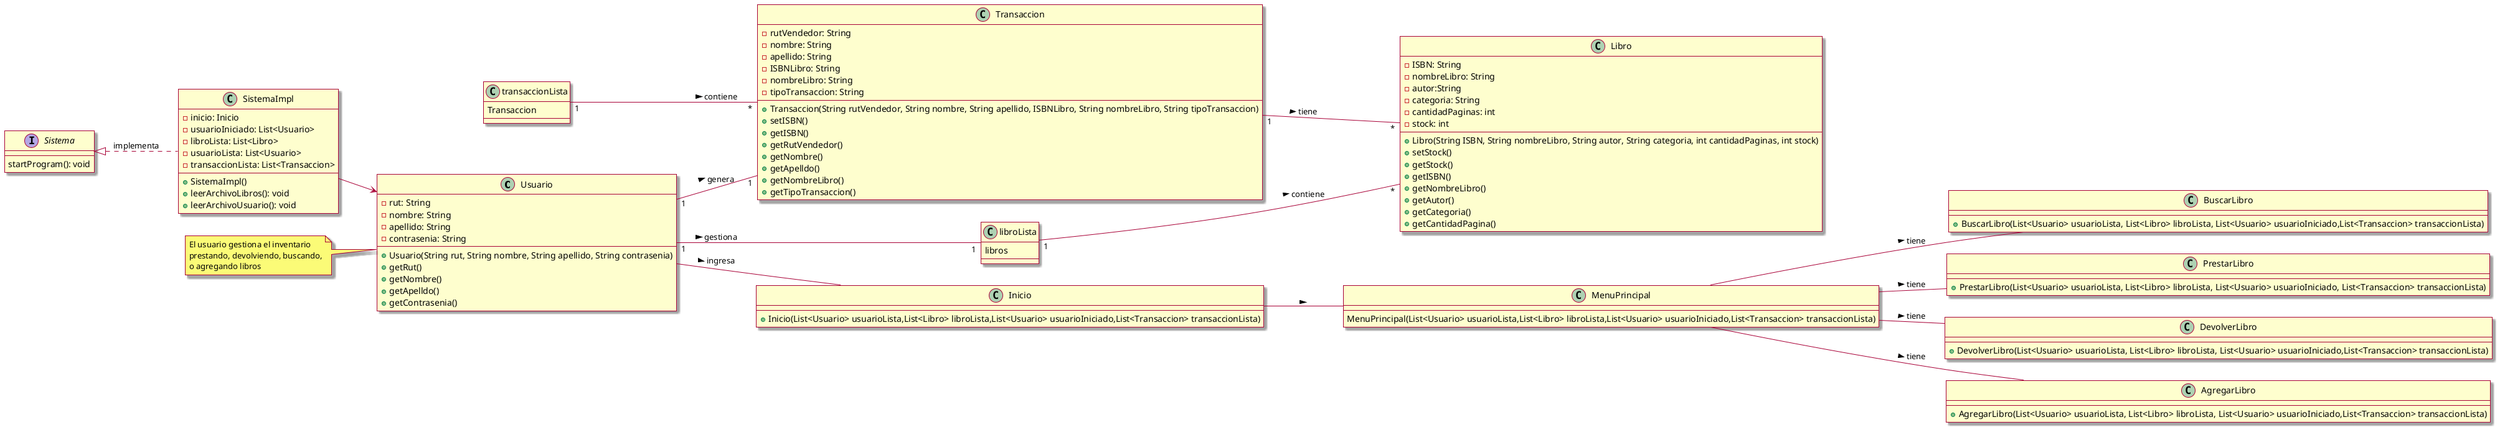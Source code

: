 @startuml
left to right direction
skin rose

class Usuario {
-rut: String
-nombre: String
-apellido: String
-contrasenia: String

+Usuario(String rut, String nombre, String apellido, String contrasenia)
+getRut()
+getNombre()
+getApelldo()
+getContrasenia()
}

class Libro {
-ISBN: String
-nombreLibro: String
-autor:String
-categoria: String
-cantidadPaginas: int
-stock: int

+Libro(String ISBN, String nombreLibro, String autor, String categoria, int cantidadPaginas, int stock)
+setStock()
+getStock()
+getISBN()
+getNombreLibro()
+getAutor()
+getCategoria()
+getCantidadPagina()
}

class Transaccion {
-rutVendedor: String
-nombre: String
-apellido: String
-ISBNLibro: String
-nombreLibro: String
-tipoTransaccion: String

+Transaccion(String rutVendedor, String nombre, String apellido, ISBNLibro, String nombreLibro, String tipoTransaccion)
+setISBN()
+getISBN()
+getRutVendedor()
+getNombre()
+getApelldo()
+getNombreLibro()
+getTipoTransaccion()
}

class transaccionLista {
Transaccion
}

class libroLista {
libros
}


class Inicio {
+Inicio(List<Usuario> usuarioLista,List<Libro> libroLista,List<Usuario> usuarioIniciado,List<Transaccion> transaccionLista)
}

class MenuPrincipal {
MenuPrincipal(List<Usuario> usuarioLista,List<Libro> libroLista,List<Usuario> usuarioIniciado,List<Transaccion> transaccionLista)
}

class BuscarLibro {
+BuscarLibro(List<Usuario> usuarioLista, List<Libro> libroLista, List<Usuario> usuarioIniciado,List<Transaccion> transaccionLista)
}

class PrestarLibro {
+PrestarLibro(List<Usuario> usuarioLista, List<Libro> libroLista, List<Usuario> usuarioIniciado, List<Transaccion> transaccionLista)
}

class DevolverLibro {
+DevolverLibro(List<Usuario> usuarioLista, List<Libro> libroLista, List<Usuario> usuarioIniciado,List<Transaccion> transaccionLista)
}

class AgregarLibro {
+AgregarLibro(List<Usuario> usuarioLista, List<Libro> libroLista, List<Usuario> usuarioIniciado,List<Transaccion> transaccionLista)
}

class SistemaImpl {
-inicio: Inicio
-usuarioIniciado: List<Usuario>
-libroLista: List<Libro>
-usuarioLista: List<Usuario>
-transaccionLista: List<Transaccion>

+SistemaImpl()
+leerArchivoLibros(): void
+leerArchivoUsuario(): void
}

interface Sistema {
startProgram(): void
}

Usuario "1"--"1" Transaccion: genera >
transaccionLista "1"--"*" Transaccion: contiene >
Transaccion "1"--"*" Libro: tiene >
Usuario "1"--"1"libroLista: gestiona >
libroLista "1"--"*" Libro: contiene >


note "El usuario gestiona el inventario\nprestando, devolviendo, buscando,\no agregando libros" as n1
n1 -- Usuario

Sistema <|.. SistemaImpl: implementa
SistemaImpl --> Usuario

Usuario -- Inicio: ingresa >
Inicio -- MenuPrincipal: >
MenuPrincipal -- BuscarLibro: tiene >
MenuPrincipal -- PrestarLibro: tiene >
MenuPrincipal -- DevolverLibro: tiene >
MenuPrincipal -- AgregarLibro: tiene >


@enduml